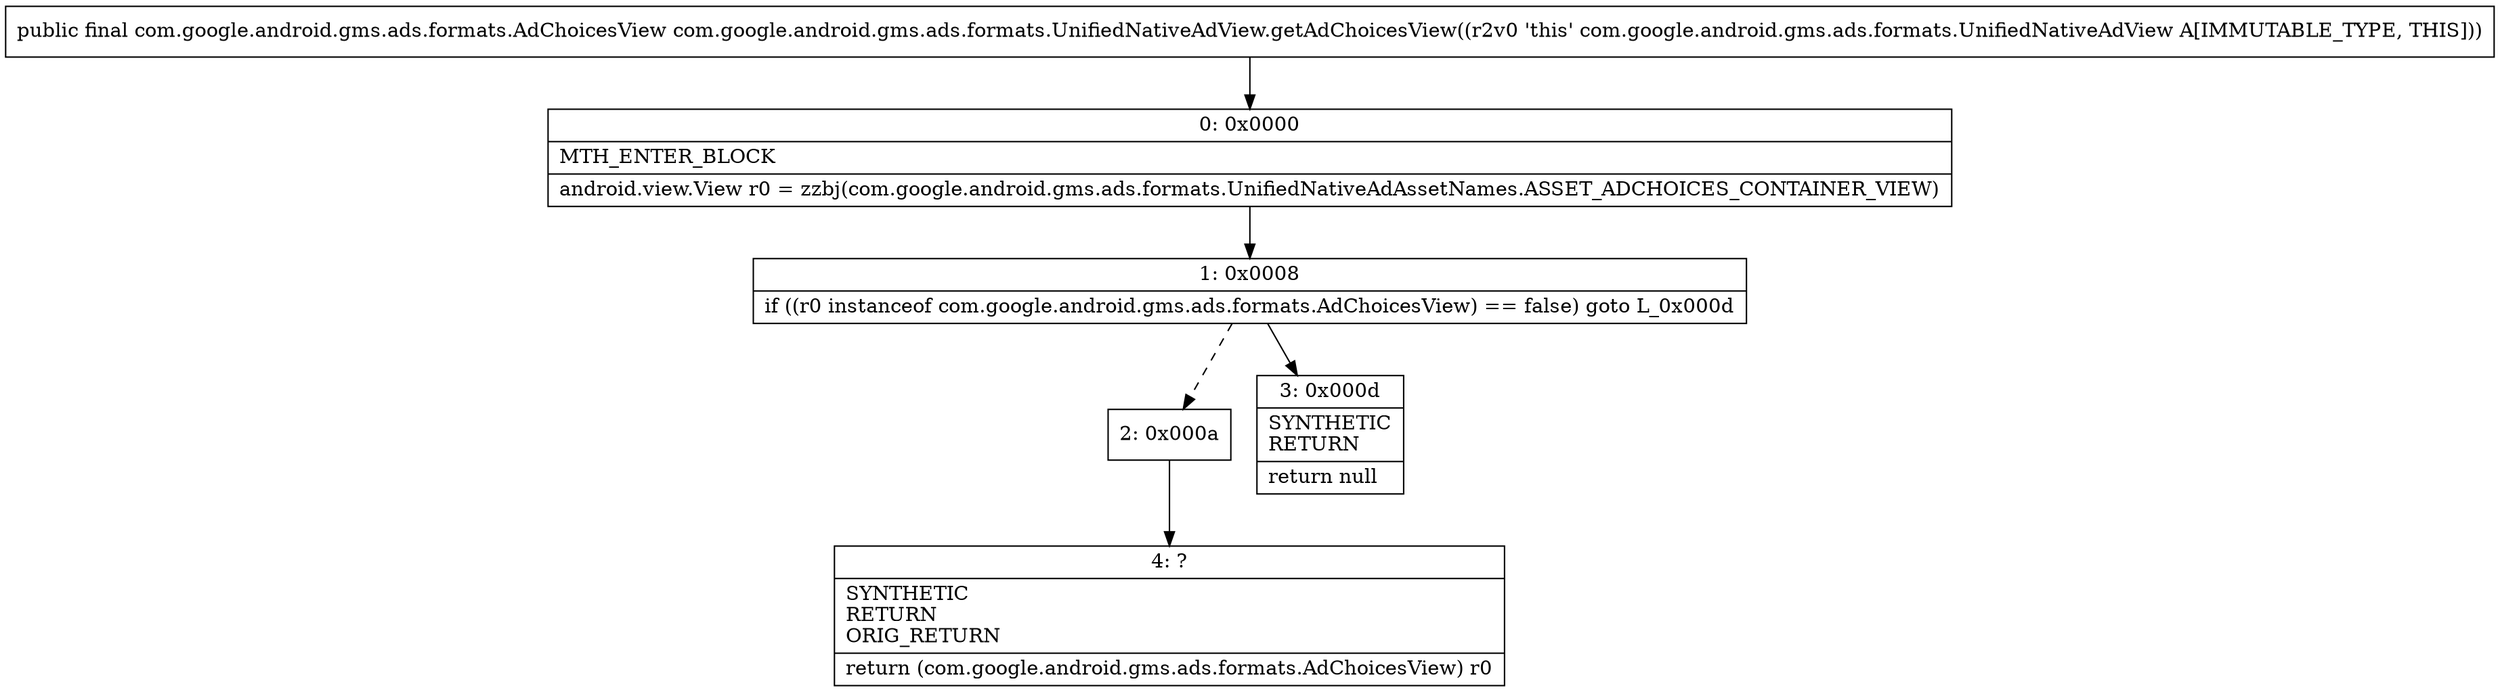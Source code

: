 digraph "CFG forcom.google.android.gms.ads.formats.UnifiedNativeAdView.getAdChoicesView()Lcom\/google\/android\/gms\/ads\/formats\/AdChoicesView;" {
Node_0 [shape=record,label="{0\:\ 0x0000|MTH_ENTER_BLOCK\l|android.view.View r0 = zzbj(com.google.android.gms.ads.formats.UnifiedNativeAdAssetNames.ASSET_ADCHOICES_CONTAINER_VIEW)\l}"];
Node_1 [shape=record,label="{1\:\ 0x0008|if ((r0 instanceof com.google.android.gms.ads.formats.AdChoicesView) == false) goto L_0x000d\l}"];
Node_2 [shape=record,label="{2\:\ 0x000a}"];
Node_3 [shape=record,label="{3\:\ 0x000d|SYNTHETIC\lRETURN\l|return null\l}"];
Node_4 [shape=record,label="{4\:\ ?|SYNTHETIC\lRETURN\lORIG_RETURN\l|return (com.google.android.gms.ads.formats.AdChoicesView) r0\l}"];
MethodNode[shape=record,label="{public final com.google.android.gms.ads.formats.AdChoicesView com.google.android.gms.ads.formats.UnifiedNativeAdView.getAdChoicesView((r2v0 'this' com.google.android.gms.ads.formats.UnifiedNativeAdView A[IMMUTABLE_TYPE, THIS])) }"];
MethodNode -> Node_0;
Node_0 -> Node_1;
Node_1 -> Node_2[style=dashed];
Node_1 -> Node_3;
Node_2 -> Node_4;
}

